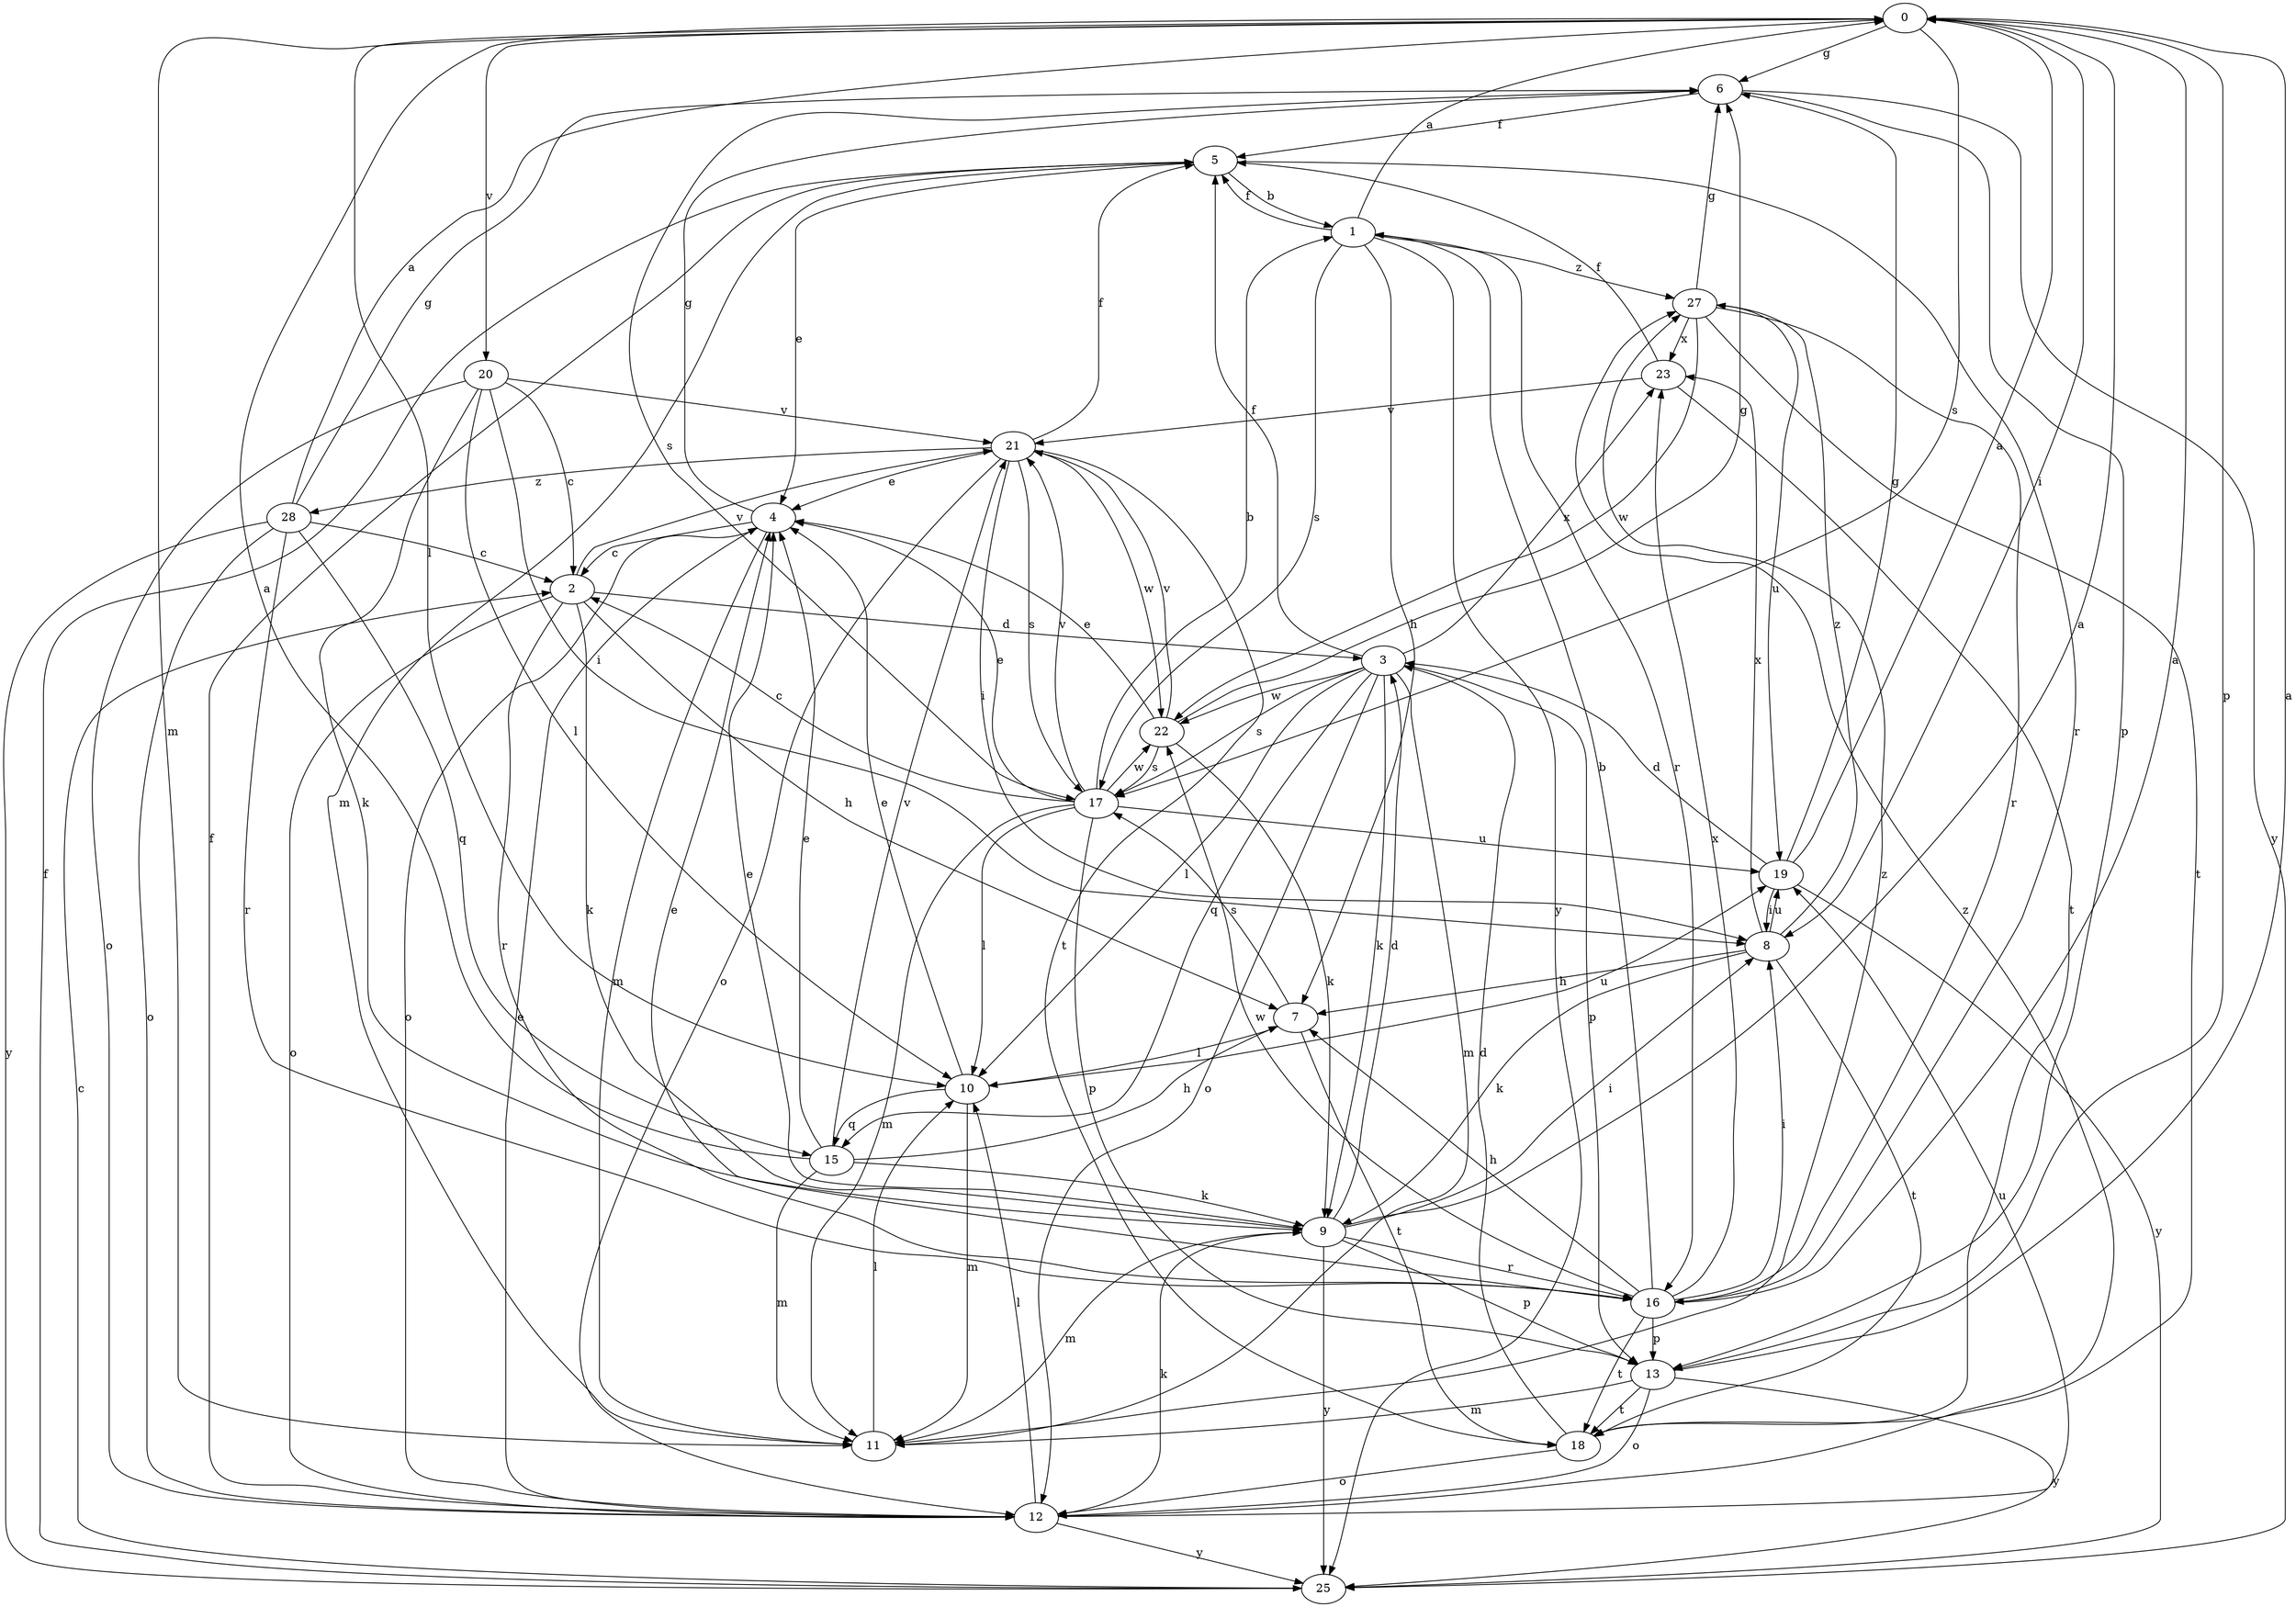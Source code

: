 strict digraph  {
0;
1;
2;
3;
4;
5;
6;
7;
8;
9;
10;
11;
12;
13;
15;
16;
17;
18;
19;
20;
21;
22;
23;
25;
27;
28;
0 -> 6  [label=g];
0 -> 8  [label=i];
0 -> 10  [label=l];
0 -> 11  [label=m];
0 -> 13  [label=p];
0 -> 17  [label=s];
0 -> 20  [label=v];
1 -> 0  [label=a];
1 -> 5  [label=f];
1 -> 7  [label=h];
1 -> 16  [label=r];
1 -> 17  [label=s];
1 -> 25  [label=y];
1 -> 27  [label=z];
2 -> 3  [label=d];
2 -> 7  [label=h];
2 -> 9  [label=k];
2 -> 12  [label=o];
2 -> 16  [label=r];
2 -> 21  [label=v];
3 -> 5  [label=f];
3 -> 9  [label=k];
3 -> 10  [label=l];
3 -> 11  [label=m];
3 -> 12  [label=o];
3 -> 13  [label=p];
3 -> 15  [label=q];
3 -> 17  [label=s];
3 -> 22  [label=w];
3 -> 23  [label=x];
4 -> 2  [label=c];
4 -> 6  [label=g];
4 -> 11  [label=m];
4 -> 12  [label=o];
5 -> 1  [label=b];
5 -> 4  [label=e];
5 -> 11  [label=m];
5 -> 16  [label=r];
6 -> 5  [label=f];
6 -> 13  [label=p];
6 -> 17  [label=s];
6 -> 25  [label=y];
7 -> 10  [label=l];
7 -> 17  [label=s];
7 -> 18  [label=t];
8 -> 7  [label=h];
8 -> 9  [label=k];
8 -> 18  [label=t];
8 -> 19  [label=u];
8 -> 23  [label=x];
8 -> 27  [label=z];
9 -> 0  [label=a];
9 -> 3  [label=d];
9 -> 4  [label=e];
9 -> 8  [label=i];
9 -> 11  [label=m];
9 -> 13  [label=p];
9 -> 16  [label=r];
9 -> 25  [label=y];
10 -> 4  [label=e];
10 -> 11  [label=m];
10 -> 15  [label=q];
10 -> 19  [label=u];
11 -> 10  [label=l];
11 -> 27  [label=z];
12 -> 4  [label=e];
12 -> 5  [label=f];
12 -> 9  [label=k];
12 -> 10  [label=l];
12 -> 19  [label=u];
12 -> 25  [label=y];
12 -> 27  [label=z];
13 -> 0  [label=a];
13 -> 11  [label=m];
13 -> 12  [label=o];
13 -> 18  [label=t];
13 -> 25  [label=y];
15 -> 0  [label=a];
15 -> 4  [label=e];
15 -> 7  [label=h];
15 -> 9  [label=k];
15 -> 11  [label=m];
15 -> 21  [label=v];
16 -> 0  [label=a];
16 -> 1  [label=b];
16 -> 4  [label=e];
16 -> 7  [label=h];
16 -> 8  [label=i];
16 -> 13  [label=p];
16 -> 18  [label=t];
16 -> 22  [label=w];
16 -> 23  [label=x];
17 -> 1  [label=b];
17 -> 2  [label=c];
17 -> 4  [label=e];
17 -> 10  [label=l];
17 -> 11  [label=m];
17 -> 13  [label=p];
17 -> 19  [label=u];
17 -> 21  [label=v];
17 -> 22  [label=w];
18 -> 3  [label=d];
18 -> 12  [label=o];
19 -> 0  [label=a];
19 -> 3  [label=d];
19 -> 6  [label=g];
19 -> 8  [label=i];
19 -> 25  [label=y];
20 -> 2  [label=c];
20 -> 8  [label=i];
20 -> 9  [label=k];
20 -> 10  [label=l];
20 -> 12  [label=o];
20 -> 21  [label=v];
21 -> 4  [label=e];
21 -> 5  [label=f];
21 -> 8  [label=i];
21 -> 12  [label=o];
21 -> 17  [label=s];
21 -> 18  [label=t];
21 -> 22  [label=w];
21 -> 28  [label=z];
22 -> 4  [label=e];
22 -> 6  [label=g];
22 -> 9  [label=k];
22 -> 17  [label=s];
22 -> 21  [label=v];
23 -> 5  [label=f];
23 -> 18  [label=t];
23 -> 21  [label=v];
25 -> 2  [label=c];
25 -> 5  [label=f];
27 -> 6  [label=g];
27 -> 16  [label=r];
27 -> 18  [label=t];
27 -> 19  [label=u];
27 -> 22  [label=w];
27 -> 23  [label=x];
28 -> 0  [label=a];
28 -> 2  [label=c];
28 -> 6  [label=g];
28 -> 12  [label=o];
28 -> 15  [label=q];
28 -> 16  [label=r];
28 -> 25  [label=y];
}
